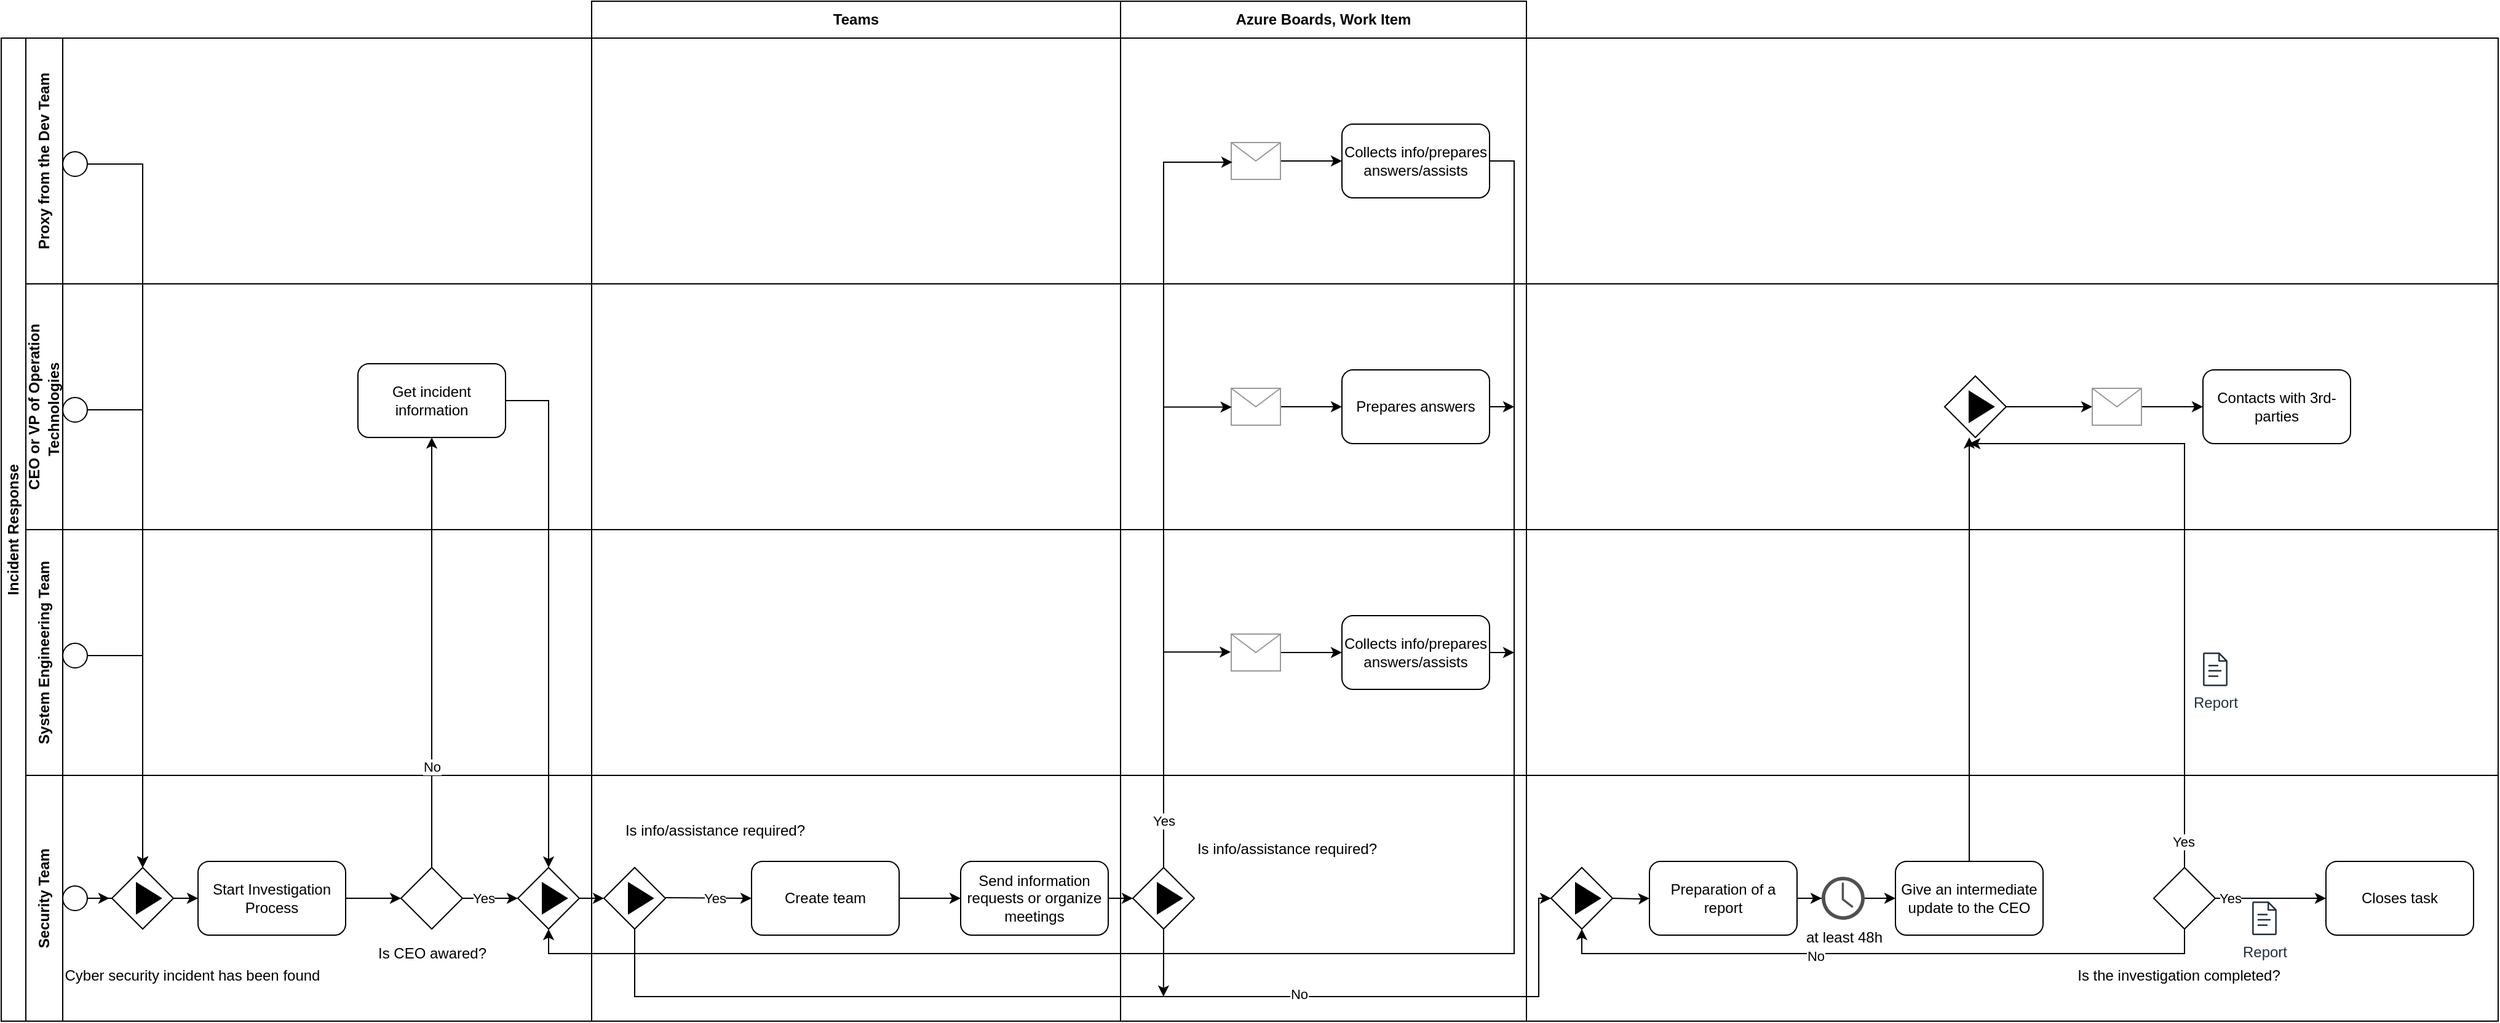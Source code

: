 <mxfile version="21.6.6" type="github">
  <diagram name="Page-1" id="A05Gwc1ikmQWnNWErF1R">
    <mxGraphModel dx="2537" dy="986" grid="1" gridSize="10" guides="1" tooltips="1" connect="1" arrows="1" fold="1" page="1" pageScale="1" pageWidth="850" pageHeight="1100" math="0" shadow="0">
      <root>
        <mxCell id="0" />
        <mxCell id="1" parent="0" />
        <mxCell id="53OlLj-Kue6XKZ22GzKM-32" value="Proxy from the Dev Team" style="swimlane;horizontal=0;whiteSpace=wrap;html=1;startSize=30;" parent="1" vertex="1">
          <mxGeometry x="-230" y="870" width="2010" height="200" as="geometry" />
        </mxCell>
        <mxCell id="53OlLj-Kue6XKZ22GzKM-33" value="Security Team" style="swimlane;horizontal=0;whiteSpace=wrap;html=1;startSize=30;" parent="1" vertex="1">
          <mxGeometry x="-230" y="1470" width="2010" height="200" as="geometry" />
        </mxCell>
        <mxCell id="53OlLj-Kue6XKZ22GzKM-40" value="" style="ellipse;whiteSpace=wrap;html=1;aspect=fixed;" parent="53OlLj-Kue6XKZ22GzKM-33" vertex="1">
          <mxGeometry x="30" y="-507.5" width="20" height="20" as="geometry" />
        </mxCell>
        <mxCell id="53OlLj-Kue6XKZ22GzKM-59" value="Collects info/prepares answers/assists" style="rounded=1;whiteSpace=wrap;html=1;" parent="53OlLj-Kue6XKZ22GzKM-33" vertex="1">
          <mxGeometry x="1070" y="-530" width="120" height="60" as="geometry" />
        </mxCell>
        <mxCell id="53OlLj-Kue6XKZ22GzKM-90" style="edgeStyle=orthogonalEdgeStyle;rounded=0;orthogonalLoop=1;jettySize=auto;html=1;entryX=0;entryY=0.5;entryDx=0;entryDy=0;" parent="53OlLj-Kue6XKZ22GzKM-33" source="53OlLj-Kue6XKZ22GzKM-89" target="53OlLj-Kue6XKZ22GzKM-59" edge="1">
          <mxGeometry relative="1" as="geometry" />
        </mxCell>
        <mxCell id="53OlLj-Kue6XKZ22GzKM-89" value="" style="verticalLabelPosition=bottom;shadow=0;dashed=0;align=center;html=1;verticalAlign=top;strokeWidth=1;shape=mxgraph.mockup.misc.mail2;strokeColor=#999999;" parent="53OlLj-Kue6XKZ22GzKM-33" vertex="1">
          <mxGeometry x="980" y="-515" width="40" height="30" as="geometry" />
        </mxCell>
        <mxCell id="SI8DDCeiDaZhbCWGOkWu-45" style="edgeStyle=orthogonalEdgeStyle;rounded=0;orthogonalLoop=1;jettySize=auto;html=1;entryX=-0.041;entryY=0.499;entryDx=0;entryDy=0;entryPerimeter=0;" parent="53OlLj-Kue6XKZ22GzKM-33" source="53OlLj-Kue6XKZ22GzKM-37" target="53OlLj-Kue6XKZ22GzKM-41" edge="1">
          <mxGeometry relative="1" as="geometry" />
        </mxCell>
        <mxCell id="53OlLj-Kue6XKZ22GzKM-37" value="" style="ellipse;whiteSpace=wrap;html=1;aspect=fixed;" parent="53OlLj-Kue6XKZ22GzKM-33" vertex="1">
          <mxGeometry x="30" y="90" width="20" height="20" as="geometry" />
        </mxCell>
        <mxCell id="53OlLj-Kue6XKZ22GzKM-70" style="edgeStyle=orthogonalEdgeStyle;rounded=0;orthogonalLoop=1;jettySize=auto;html=1;exitX=1;exitY=0.5;exitDx=0;exitDy=0;entryX=0;entryY=0.5;entryDx=0;entryDy=0;" parent="53OlLj-Kue6XKZ22GzKM-33" source="53OlLj-Kue6XKZ22GzKM-49" target="53OlLj-Kue6XKZ22GzKM-53" edge="1">
          <mxGeometry relative="1" as="geometry" />
        </mxCell>
        <mxCell id="53OlLj-Kue6XKZ22GzKM-49" value="Start Investigation Process" style="rounded=1;whiteSpace=wrap;html=1;" parent="53OlLj-Kue6XKZ22GzKM-33" vertex="1">
          <mxGeometry x="140" y="70" width="120" height="60" as="geometry" />
        </mxCell>
        <mxCell id="53OlLj-Kue6XKZ22GzKM-72" style="edgeStyle=orthogonalEdgeStyle;rounded=0;orthogonalLoop=1;jettySize=auto;html=1;exitX=1;exitY=0.5;exitDx=0;exitDy=0;entryX=0;entryY=0.5;entryDx=0;entryDy=0;" parent="53OlLj-Kue6XKZ22GzKM-33" source="53OlLj-Kue6XKZ22GzKM-53" target="53OlLj-Kue6XKZ22GzKM-54" edge="1">
          <mxGeometry relative="1" as="geometry" />
        </mxCell>
        <mxCell id="53OlLj-Kue6XKZ22GzKM-87" value="Yes" style="edgeLabel;html=1;align=center;verticalAlign=middle;resizable=0;points=[];" parent="53OlLj-Kue6XKZ22GzKM-72" vertex="1" connectable="0">
          <mxGeometry x="-0.251" relative="1" as="geometry">
            <mxPoint as="offset" />
          </mxGeometry>
        </mxCell>
        <mxCell id="53OlLj-Kue6XKZ22GzKM-53" value="" style="rhombus;whiteSpace=wrap;html=1;" parent="53OlLj-Kue6XKZ22GzKM-33" vertex="1">
          <mxGeometry x="305" y="75" width="50" height="50" as="geometry" />
        </mxCell>
        <mxCell id="53OlLj-Kue6XKZ22GzKM-74" style="edgeStyle=orthogonalEdgeStyle;rounded=0;orthogonalLoop=1;jettySize=auto;html=1;exitX=1;exitY=0.5;exitDx=0;exitDy=0;entryX=0;entryY=0.5;entryDx=0;entryDy=0;" parent="53OlLj-Kue6XKZ22GzKM-33" source="53OlLj-Kue6XKZ22GzKM-54" target="53OlLj-Kue6XKZ22GzKM-55" edge="1">
          <mxGeometry relative="1" as="geometry" />
        </mxCell>
        <mxCell id="53OlLj-Kue6XKZ22GzKM-54" value="" style="rhombus;whiteSpace=wrap;html=1;" parent="53OlLj-Kue6XKZ22GzKM-33" vertex="1">
          <mxGeometry x="400" y="75" width="50" height="50" as="geometry" />
        </mxCell>
        <mxCell id="53OlLj-Kue6XKZ22GzKM-81" style="edgeStyle=orthogonalEdgeStyle;rounded=0;orthogonalLoop=1;jettySize=auto;html=1;exitX=0.5;exitY=1;exitDx=0;exitDy=0;entryX=0;entryY=0.5;entryDx=0;entryDy=0;" parent="53OlLj-Kue6XKZ22GzKM-33" source="53OlLj-Kue6XKZ22GzKM-55" target="SI8DDCeiDaZhbCWGOkWu-13" edge="1">
          <mxGeometry relative="1" as="geometry">
            <Array as="points">
              <mxPoint x="495" y="180" />
              <mxPoint x="1230" y="180" />
              <mxPoint x="1230" y="100" />
            </Array>
            <mxPoint x="1030" y="100" as="targetPoint" />
          </mxGeometry>
        </mxCell>
        <mxCell id="53OlLj-Kue6XKZ22GzKM-84" value="No" style="edgeLabel;html=1;align=center;verticalAlign=middle;resizable=0;points=[];" parent="53OlLj-Kue6XKZ22GzKM-81" vertex="1" connectable="0">
          <mxGeometry x="-0.125" y="2" relative="1" as="geometry">
            <mxPoint x="210" as="offset" />
          </mxGeometry>
        </mxCell>
        <mxCell id="53OlLj-Kue6XKZ22GzKM-55" value="" style="rhombus;whiteSpace=wrap;html=1;" parent="53OlLj-Kue6XKZ22GzKM-33" vertex="1">
          <mxGeometry x="470" y="75" width="50" height="50" as="geometry" />
        </mxCell>
        <mxCell id="53OlLj-Kue6XKZ22GzKM-76" style="edgeStyle=orthogonalEdgeStyle;rounded=0;orthogonalLoop=1;jettySize=auto;html=1;exitX=1;exitY=0.5;exitDx=0;exitDy=0;entryX=0;entryY=0.5;entryDx=0;entryDy=0;" parent="53OlLj-Kue6XKZ22GzKM-33" source="53OlLj-Kue6XKZ22GzKM-57" target="53OlLj-Kue6XKZ22GzKM-58" edge="1">
          <mxGeometry relative="1" as="geometry" />
        </mxCell>
        <mxCell id="53OlLj-Kue6XKZ22GzKM-57" value="Send information requests or organize meetings" style="rounded=1;whiteSpace=wrap;html=1;" parent="53OlLj-Kue6XKZ22GzKM-33" vertex="1">
          <mxGeometry x="760" y="70" width="120" height="60" as="geometry" />
        </mxCell>
        <mxCell id="SI8DDCeiDaZhbCWGOkWu-40" style="edgeStyle=orthogonalEdgeStyle;rounded=0;orthogonalLoop=1;jettySize=auto;html=1;exitX=0.5;exitY=1;exitDx=0;exitDy=0;" parent="53OlLj-Kue6XKZ22GzKM-33" source="53OlLj-Kue6XKZ22GzKM-58" edge="1">
          <mxGeometry relative="1" as="geometry">
            <mxPoint x="924.913" y="180" as="targetPoint" />
          </mxGeometry>
        </mxCell>
        <mxCell id="53OlLj-Kue6XKZ22GzKM-58" value="" style="rhombus;whiteSpace=wrap;html=1;" parent="53OlLj-Kue6XKZ22GzKM-33" vertex="1">
          <mxGeometry x="900" y="75" width="50" height="50" as="geometry" />
        </mxCell>
        <mxCell id="53OlLj-Kue6XKZ22GzKM-104" style="edgeStyle=orthogonalEdgeStyle;rounded=0;orthogonalLoop=1;jettySize=auto;html=1;exitX=1;exitY=0.5;exitDx=0;exitDy=0;" parent="53OlLj-Kue6XKZ22GzKM-33" target="53OlLj-Kue6XKZ22GzKM-63" edge="1">
          <mxGeometry relative="1" as="geometry">
            <mxPoint x="1290" y="100" as="sourcePoint" />
          </mxGeometry>
        </mxCell>
        <mxCell id="53OlLj-Kue6XKZ22GzKM-124" style="edgeStyle=orthogonalEdgeStyle;rounded=0;orthogonalLoop=1;jettySize=auto;html=1;exitX=1;exitY=0.5;exitDx=0;exitDy=0;" parent="53OlLj-Kue6XKZ22GzKM-33" source="53OlLj-Kue6XKZ22GzKM-63" target="53OlLj-Kue6XKZ22GzKM-119" edge="1">
          <mxGeometry relative="1" as="geometry" />
        </mxCell>
        <mxCell id="53OlLj-Kue6XKZ22GzKM-63" value="Preparation of a report" style="rounded=1;whiteSpace=wrap;html=1;" parent="53OlLj-Kue6XKZ22GzKM-33" vertex="1">
          <mxGeometry x="1320" y="70" width="120" height="60" as="geometry" />
        </mxCell>
        <mxCell id="53OlLj-Kue6XKZ22GzKM-64" value="Give an intermediate update to the CEO" style="rounded=1;whiteSpace=wrap;html=1;" parent="53OlLj-Kue6XKZ22GzKM-33" vertex="1">
          <mxGeometry x="1520" y="70" width="120" height="60" as="geometry" />
        </mxCell>
        <mxCell id="53OlLj-Kue6XKZ22GzKM-79" style="edgeStyle=orthogonalEdgeStyle;rounded=0;orthogonalLoop=1;jettySize=auto;html=1;exitX=0.5;exitY=0;exitDx=0;exitDy=0;" parent="53OlLj-Kue6XKZ22GzKM-33" source="53OlLj-Kue6XKZ22GzKM-65" edge="1">
          <mxGeometry relative="1" as="geometry">
            <mxPoint x="1580" y="-270" as="targetPoint" />
            <Array as="points">
              <mxPoint x="1755" y="-270" />
            </Array>
          </mxGeometry>
        </mxCell>
        <mxCell id="53OlLj-Kue6XKZ22GzKM-107" value="Yes" style="edgeLabel;html=1;align=center;verticalAlign=middle;resizable=0;points=[];" parent="53OlLj-Kue6XKZ22GzKM-79" vertex="1" connectable="0">
          <mxGeometry x="-0.919" y="1" relative="1" as="geometry">
            <mxPoint as="offset" />
          </mxGeometry>
        </mxCell>
        <mxCell id="53OlLj-Kue6XKZ22GzKM-103" style="edgeStyle=orthogonalEdgeStyle;rounded=0;orthogonalLoop=1;jettySize=auto;html=1;exitX=0.5;exitY=1;exitDx=0;exitDy=0;entryX=0.5;entryY=1;entryDx=0;entryDy=0;" parent="53OlLj-Kue6XKZ22GzKM-33" source="53OlLj-Kue6XKZ22GzKM-65" edge="1">
          <mxGeometry relative="1" as="geometry">
            <mxPoint x="1265" y="125" as="targetPoint" />
            <Array as="points">
              <mxPoint x="1755" y="145" />
              <mxPoint x="1265" y="145" />
            </Array>
          </mxGeometry>
        </mxCell>
        <mxCell id="53OlLj-Kue6XKZ22GzKM-114" value="No" style="edgeLabel;html=1;align=center;verticalAlign=middle;resizable=0;points=[];" parent="53OlLj-Kue6XKZ22GzKM-103" vertex="1" connectable="0">
          <mxGeometry x="0.209" y="2" relative="1" as="geometry">
            <mxPoint as="offset" />
          </mxGeometry>
        </mxCell>
        <mxCell id="53OlLj-Kue6XKZ22GzKM-105" style="edgeStyle=orthogonalEdgeStyle;rounded=0;orthogonalLoop=1;jettySize=auto;html=1;exitX=1;exitY=0.5;exitDx=0;exitDy=0;entryX=0;entryY=0.5;entryDx=0;entryDy=0;" parent="53OlLj-Kue6XKZ22GzKM-33" source="53OlLj-Kue6XKZ22GzKM-65" target="53OlLj-Kue6XKZ22GzKM-67" edge="1">
          <mxGeometry relative="1" as="geometry" />
        </mxCell>
        <mxCell id="53OlLj-Kue6XKZ22GzKM-106" value="Yes" style="edgeLabel;html=1;align=center;verticalAlign=middle;resizable=0;points=[];" parent="53OlLj-Kue6XKZ22GzKM-105" vertex="1" connectable="0">
          <mxGeometry x="-0.798" relative="1" as="geometry">
            <mxPoint x="3" as="offset" />
          </mxGeometry>
        </mxCell>
        <mxCell id="53OlLj-Kue6XKZ22GzKM-65" value="" style="rhombus;whiteSpace=wrap;html=1;" parent="53OlLj-Kue6XKZ22GzKM-33" vertex="1">
          <mxGeometry x="1730" y="75" width="50" height="50" as="geometry" />
        </mxCell>
        <mxCell id="53OlLj-Kue6XKZ22GzKM-67" value="Closes task" style="rounded=1;whiteSpace=wrap;html=1;" parent="53OlLj-Kue6XKZ22GzKM-33" vertex="1">
          <mxGeometry x="1870" y="70" width="120" height="60" as="geometry" />
        </mxCell>
        <mxCell id="53OlLj-Kue6XKZ22GzKM-75" style="edgeStyle=orthogonalEdgeStyle;rounded=0;orthogonalLoop=1;jettySize=auto;html=1;exitX=1;exitY=0.5;exitDx=0;exitDy=0;entryX=0;entryY=0.5;entryDx=0;entryDy=0;" parent="53OlLj-Kue6XKZ22GzKM-33" target="SI8DDCeiDaZhbCWGOkWu-33" edge="1">
          <mxGeometry relative="1" as="geometry">
            <mxPoint x="520" y="99.5" as="sourcePoint" />
            <mxPoint x="550" y="99.5" as="targetPoint" />
          </mxGeometry>
        </mxCell>
        <mxCell id="53OlLj-Kue6XKZ22GzKM-83" value="Yes" style="edgeLabel;html=1;align=center;verticalAlign=middle;resizable=0;points=[];" parent="53OlLj-Kue6XKZ22GzKM-75" vertex="1" connectable="0">
          <mxGeometry x="0.13" relative="1" as="geometry">
            <mxPoint as="offset" />
          </mxGeometry>
        </mxCell>
        <mxCell id="53OlLj-Kue6XKZ22GzKM-113" value="Report" style="sketch=0;outlineConnect=0;fontColor=#232F3E;gradientColor=none;fillColor=#232F3D;strokeColor=none;dashed=0;verticalLabelPosition=bottom;verticalAlign=top;align=center;html=1;fontSize=12;fontStyle=0;aspect=fixed;pointerEvents=1;shape=mxgraph.aws4.document;" parent="53OlLj-Kue6XKZ22GzKM-33" vertex="1">
          <mxGeometry x="1810" y="102.63" width="20" height="27.37" as="geometry" />
        </mxCell>
        <mxCell id="53OlLj-Kue6XKZ22GzKM-125" style="edgeStyle=orthogonalEdgeStyle;rounded=0;orthogonalLoop=1;jettySize=auto;html=1;entryX=0;entryY=0.5;entryDx=0;entryDy=0;" parent="53OlLj-Kue6XKZ22GzKM-33" source="53OlLj-Kue6XKZ22GzKM-119" target="53OlLj-Kue6XKZ22GzKM-64" edge="1">
          <mxGeometry relative="1" as="geometry" />
        </mxCell>
        <mxCell id="53OlLj-Kue6XKZ22GzKM-119" value="at least 48h" style="sketch=0;pointerEvents=1;shadow=0;dashed=0;html=1;strokeColor=none;fillColor=#505050;labelPosition=center;verticalLabelPosition=bottom;verticalAlign=top;outlineConnect=0;align=center;shape=mxgraph.office.concepts.clock;" parent="53OlLj-Kue6XKZ22GzKM-33" vertex="1">
          <mxGeometry x="1460" y="82.5" width="35" height="35" as="geometry" />
        </mxCell>
        <mxCell id="53OlLj-Kue6XKZ22GzKM-88" value="Is CEO awared?" style="text;html=1;align=center;verticalAlign=middle;resizable=0;points=[];autosize=1;strokeColor=none;fillColor=none;" parent="53OlLj-Kue6XKZ22GzKM-33" vertex="1">
          <mxGeometry x="275" y="130" width="110" height="30" as="geometry" />
        </mxCell>
        <mxCell id="SI8DDCeiDaZhbCWGOkWu-9" value="" style="triangle;whiteSpace=wrap;html=1;fillColor=#000000;" parent="53OlLj-Kue6XKZ22GzKM-33" vertex="1">
          <mxGeometry x="420" y="87.5" width="20" height="25" as="geometry" />
        </mxCell>
        <mxCell id="SI8DDCeiDaZhbCWGOkWu-10" value="" style="triangle;whiteSpace=wrap;html=1;fillColor=#000000;" parent="53OlLj-Kue6XKZ22GzKM-33" vertex="1">
          <mxGeometry x="490" y="87.5" width="20" height="25" as="geometry" />
        </mxCell>
        <mxCell id="SI8DDCeiDaZhbCWGOkWu-11" value="" style="triangle;whiteSpace=wrap;html=1;fillColor=#000000;" parent="53OlLj-Kue6XKZ22GzKM-33" vertex="1">
          <mxGeometry x="920" y="87.5" width="20" height="25" as="geometry" />
        </mxCell>
        <mxCell id="SI8DDCeiDaZhbCWGOkWu-13" value="" style="rhombus;whiteSpace=wrap;html=1;" parent="53OlLj-Kue6XKZ22GzKM-33" vertex="1">
          <mxGeometry x="1240" y="75" width="50" height="50" as="geometry" />
        </mxCell>
        <mxCell id="SI8DDCeiDaZhbCWGOkWu-14" value="" style="triangle;whiteSpace=wrap;html=1;fillColor=#000000;" parent="53OlLj-Kue6XKZ22GzKM-33" vertex="1">
          <mxGeometry x="1260" y="87.5" width="20" height="25" as="geometry" />
        </mxCell>
        <mxCell id="SI8DDCeiDaZhbCWGOkWu-43" style="edgeStyle=orthogonalEdgeStyle;rounded=0;orthogonalLoop=1;jettySize=auto;html=1;entryX=0;entryY=0.5;entryDx=0;entryDy=0;" parent="53OlLj-Kue6XKZ22GzKM-33" source="53OlLj-Kue6XKZ22GzKM-41" target="53OlLj-Kue6XKZ22GzKM-49" edge="1">
          <mxGeometry relative="1" as="geometry" />
        </mxCell>
        <mxCell id="53OlLj-Kue6XKZ22GzKM-41" value="" style="rhombus;whiteSpace=wrap;html=1;" parent="53OlLj-Kue6XKZ22GzKM-33" vertex="1">
          <mxGeometry x="70" y="75" width="50" height="50" as="geometry" />
        </mxCell>
        <mxCell id="SI8DDCeiDaZhbCWGOkWu-7" value="" style="triangle;whiteSpace=wrap;html=1;fillColor=#000000;" parent="53OlLj-Kue6XKZ22GzKM-33" vertex="1">
          <mxGeometry x="90" y="87.5" width="20" height="25" as="geometry" />
        </mxCell>
        <mxCell id="53OlLj-Kue6XKZ22GzKM-85" value="Cyber security incident has been found" style="text;html=1;align=center;verticalAlign=middle;resizable=0;points=[];autosize=1;strokeColor=none;fillColor=none;" parent="53OlLj-Kue6XKZ22GzKM-33" vertex="1">
          <mxGeometry x="20" y="148" width="230" height="30" as="geometry" />
        </mxCell>
        <mxCell id="53OlLj-Kue6XKZ22GzKM-38" value="" style="ellipse;whiteSpace=wrap;html=1;aspect=fixed;" parent="53OlLj-Kue6XKZ22GzKM-33" vertex="1">
          <mxGeometry x="30" y="-107.5" width="20" height="20" as="geometry" />
        </mxCell>
        <mxCell id="53OlLj-Kue6XKZ22GzKM-118" style="edgeStyle=orthogonalEdgeStyle;rounded=0;orthogonalLoop=1;jettySize=auto;html=1;exitX=1;exitY=0.5;exitDx=0;exitDy=0;" parent="53OlLj-Kue6XKZ22GzKM-33" source="53OlLj-Kue6XKZ22GzKM-61" edge="1">
          <mxGeometry relative="1" as="geometry">
            <mxPoint x="1210" y="-99.714" as="targetPoint" />
          </mxGeometry>
        </mxCell>
        <mxCell id="53OlLj-Kue6XKZ22GzKM-61" value="Collects info/prepares answers/assists" style="rounded=1;whiteSpace=wrap;html=1;" parent="53OlLj-Kue6XKZ22GzKM-33" vertex="1">
          <mxGeometry x="1070" y="-130" width="120" height="60" as="geometry" />
        </mxCell>
        <mxCell id="53OlLj-Kue6XKZ22GzKM-93" style="edgeStyle=orthogonalEdgeStyle;rounded=0;orthogonalLoop=1;jettySize=auto;html=1;entryX=0;entryY=0.5;entryDx=0;entryDy=0;" parent="53OlLj-Kue6XKZ22GzKM-33" source="53OlLj-Kue6XKZ22GzKM-94" edge="1">
          <mxGeometry relative="1" as="geometry">
            <mxPoint x="1070" y="-100" as="targetPoint" />
          </mxGeometry>
        </mxCell>
        <mxCell id="53OlLj-Kue6XKZ22GzKM-94" value="" style="verticalLabelPosition=bottom;shadow=0;dashed=0;align=center;html=1;verticalAlign=top;strokeWidth=1;shape=mxgraph.mockup.misc.mail2;strokeColor=#999999;" parent="53OlLj-Kue6XKZ22GzKM-33" vertex="1">
          <mxGeometry x="980" y="-115" width="40" height="30" as="geometry" />
        </mxCell>
        <mxCell id="53OlLj-Kue6XKZ22GzKM-110" value="Report" style="sketch=0;outlineConnect=0;fontColor=#232F3E;gradientColor=none;fillColor=#232F3D;strokeColor=none;dashed=0;verticalLabelPosition=bottom;verticalAlign=top;align=center;html=1;fontSize=12;fontStyle=0;aspect=fixed;pointerEvents=1;shape=mxgraph.aws4.document;" parent="53OlLj-Kue6XKZ22GzKM-33" vertex="1">
          <mxGeometry x="1770" y="-100" width="20" height="27.37" as="geometry" />
        </mxCell>
        <mxCell id="53OlLj-Kue6XKZ22GzKM-39" value="" style="ellipse;whiteSpace=wrap;html=1;aspect=fixed;" parent="53OlLj-Kue6XKZ22GzKM-33" vertex="1">
          <mxGeometry x="30" y="-307.5" width="20" height="20" as="geometry" />
        </mxCell>
        <mxCell id="53OlLj-Kue6XKZ22GzKM-117" style="edgeStyle=orthogonalEdgeStyle;rounded=0;orthogonalLoop=1;jettySize=auto;html=1;exitX=1;exitY=0.5;exitDx=0;exitDy=0;" parent="53OlLj-Kue6XKZ22GzKM-33" source="53OlLj-Kue6XKZ22GzKM-60" edge="1">
          <mxGeometry relative="1" as="geometry">
            <mxPoint x="1210" y="-299.714" as="targetPoint" />
          </mxGeometry>
        </mxCell>
        <mxCell id="53OlLj-Kue6XKZ22GzKM-60" value="Prepares answers" style="rounded=1;whiteSpace=wrap;html=1;" parent="53OlLj-Kue6XKZ22GzKM-33" vertex="1">
          <mxGeometry x="1070" y="-330" width="120" height="60" as="geometry" />
        </mxCell>
        <mxCell id="53OlLj-Kue6XKZ22GzKM-68" value="Contacts with 3rd-parties" style="rounded=1;whiteSpace=wrap;html=1;" parent="53OlLj-Kue6XKZ22GzKM-33" vertex="1">
          <mxGeometry x="1770" y="-330" width="120" height="60" as="geometry" />
        </mxCell>
        <mxCell id="53OlLj-Kue6XKZ22GzKM-91" style="edgeStyle=orthogonalEdgeStyle;rounded=0;orthogonalLoop=1;jettySize=auto;html=1;entryX=0;entryY=0.5;entryDx=0;entryDy=0;" parent="53OlLj-Kue6XKZ22GzKM-33" source="53OlLj-Kue6XKZ22GzKM-92" edge="1">
          <mxGeometry relative="1" as="geometry">
            <mxPoint x="1070" y="-300" as="targetPoint" />
          </mxGeometry>
        </mxCell>
        <mxCell id="53OlLj-Kue6XKZ22GzKM-92" value="" style="verticalLabelPosition=bottom;shadow=0;dashed=0;align=center;html=1;verticalAlign=top;strokeWidth=1;shape=mxgraph.mockup.misc.mail2;strokeColor=#999999;" parent="53OlLj-Kue6XKZ22GzKM-33" vertex="1">
          <mxGeometry x="980" y="-315" width="40" height="30" as="geometry" />
        </mxCell>
        <mxCell id="53OlLj-Kue6XKZ22GzKM-100" style="edgeStyle=orthogonalEdgeStyle;rounded=0;orthogonalLoop=1;jettySize=auto;html=1;entryX=0;entryY=0.5;entryDx=0;entryDy=0;" parent="53OlLj-Kue6XKZ22GzKM-33" source="53OlLj-Kue6XKZ22GzKM-101" edge="1">
          <mxGeometry relative="1" as="geometry">
            <mxPoint x="1770" y="-300" as="targetPoint" />
          </mxGeometry>
        </mxCell>
        <mxCell id="53OlLj-Kue6XKZ22GzKM-101" value="" style="verticalLabelPosition=bottom;shadow=0;dashed=0;align=center;html=1;verticalAlign=top;strokeWidth=1;shape=mxgraph.mockup.misc.mail2;strokeColor=#999999;" parent="53OlLj-Kue6XKZ22GzKM-33" vertex="1">
          <mxGeometry x="1680" y="-315" width="40" height="30" as="geometry" />
        </mxCell>
        <mxCell id="SI8DDCeiDaZhbCWGOkWu-44" style="edgeStyle=orthogonalEdgeStyle;rounded=0;orthogonalLoop=1;jettySize=auto;html=1;exitX=1;exitY=0.5;exitDx=0;exitDy=0;" parent="53OlLj-Kue6XKZ22GzKM-33" source="SI8DDCeiDaZhbCWGOkWu-15" target="53OlLj-Kue6XKZ22GzKM-101" edge="1">
          <mxGeometry relative="1" as="geometry" />
        </mxCell>
        <mxCell id="SI8DDCeiDaZhbCWGOkWu-15" value="" style="rhombus;whiteSpace=wrap;html=1;" parent="53OlLj-Kue6XKZ22GzKM-33" vertex="1">
          <mxGeometry x="1560" y="-325" width="50" height="50" as="geometry" />
        </mxCell>
        <mxCell id="SI8DDCeiDaZhbCWGOkWu-16" value="" style="triangle;whiteSpace=wrap;html=1;fillColor=#000000;" parent="53OlLj-Kue6XKZ22GzKM-33" vertex="1">
          <mxGeometry x="1580" y="-312.5" width="20" height="25" as="geometry" />
        </mxCell>
        <mxCell id="53OlLj-Kue6XKZ22GzKM-78" style="edgeStyle=orthogonalEdgeStyle;rounded=0;orthogonalLoop=1;jettySize=auto;html=1;exitX=0.5;exitY=0;exitDx=0;exitDy=0;entryX=0.5;entryY=1;entryDx=0;entryDy=0;" parent="53OlLj-Kue6XKZ22GzKM-33" source="53OlLj-Kue6XKZ22GzKM-64" edge="1">
          <mxGeometry relative="1" as="geometry">
            <mxPoint x="1580" y="-275" as="targetPoint" />
          </mxGeometry>
        </mxCell>
        <mxCell id="53OlLj-Kue6XKZ22GzKM-95" style="edgeStyle=orthogonalEdgeStyle;rounded=0;orthogonalLoop=1;jettySize=auto;html=1;exitX=0.5;exitY=0;exitDx=0;exitDy=0;entryX=0.025;entryY=0.533;entryDx=0;entryDy=0;entryPerimeter=0;" parent="53OlLj-Kue6XKZ22GzKM-33" source="53OlLj-Kue6XKZ22GzKM-58" target="53OlLj-Kue6XKZ22GzKM-89" edge="1">
          <mxGeometry relative="1" as="geometry" />
        </mxCell>
        <mxCell id="53OlLj-Kue6XKZ22GzKM-96" style="edgeStyle=orthogonalEdgeStyle;rounded=0;orthogonalLoop=1;jettySize=auto;html=1;exitX=0.5;exitY=0;exitDx=0;exitDy=0;entryX=0.008;entryY=0.509;entryDx=0;entryDy=0;entryPerimeter=0;" parent="53OlLj-Kue6XKZ22GzKM-33" source="53OlLj-Kue6XKZ22GzKM-58" target="53OlLj-Kue6XKZ22GzKM-92" edge="1">
          <mxGeometry relative="1" as="geometry" />
        </mxCell>
        <mxCell id="53OlLj-Kue6XKZ22GzKM-97" style="edgeStyle=orthogonalEdgeStyle;rounded=0;orthogonalLoop=1;jettySize=auto;html=1;exitX=0.5;exitY=0;exitDx=0;exitDy=0;entryX=-0.009;entryY=0.486;entryDx=0;entryDy=0;entryPerimeter=0;" parent="53OlLj-Kue6XKZ22GzKM-33" source="53OlLj-Kue6XKZ22GzKM-58" target="53OlLj-Kue6XKZ22GzKM-94" edge="1">
          <mxGeometry relative="1" as="geometry" />
        </mxCell>
        <mxCell id="SI8DDCeiDaZhbCWGOkWu-38" value="Yes" style="edgeLabel;html=1;align=center;verticalAlign=middle;resizable=0;points=[];" parent="53OlLj-Kue6XKZ22GzKM-97" vertex="1" connectable="0">
          <mxGeometry x="-0.664" relative="1" as="geometry">
            <mxPoint as="offset" />
          </mxGeometry>
        </mxCell>
        <mxCell id="53OlLj-Kue6XKZ22GzKM-98" style="edgeStyle=orthogonalEdgeStyle;rounded=0;orthogonalLoop=1;jettySize=auto;html=1;exitX=1;exitY=0.5;exitDx=0;exitDy=0;entryX=0.5;entryY=1;entryDx=0;entryDy=0;" parent="53OlLj-Kue6XKZ22GzKM-33" source="53OlLj-Kue6XKZ22GzKM-59" target="53OlLj-Kue6XKZ22GzKM-54" edge="1">
          <mxGeometry relative="1" as="geometry" />
        </mxCell>
        <mxCell id="53OlLj-Kue6XKZ22GzKM-115" value="Is the investigation completed?" style="text;html=1;align=center;verticalAlign=middle;resizable=0;points=[];autosize=1;strokeColor=none;fillColor=none;" parent="53OlLj-Kue6XKZ22GzKM-33" vertex="1">
          <mxGeometry x="1655" y="148" width="190" height="30" as="geometry" />
        </mxCell>
        <mxCell id="53OlLj-Kue6XKZ22GzKM-128" style="edgeStyle=orthogonalEdgeStyle;rounded=0;orthogonalLoop=1;jettySize=auto;html=1;" parent="53OlLj-Kue6XKZ22GzKM-33" source="53OlLj-Kue6XKZ22GzKM-39" target="53OlLj-Kue6XKZ22GzKM-41" edge="1">
          <mxGeometry relative="1" as="geometry" />
        </mxCell>
        <mxCell id="53OlLj-Kue6XKZ22GzKM-129" style="edgeStyle=orthogonalEdgeStyle;rounded=0;orthogonalLoop=1;jettySize=auto;html=1;" parent="53OlLj-Kue6XKZ22GzKM-33" source="53OlLj-Kue6XKZ22GzKM-40" target="53OlLj-Kue6XKZ22GzKM-41" edge="1">
          <mxGeometry relative="1" as="geometry" />
        </mxCell>
        <mxCell id="SI8DDCeiDaZhbCWGOkWu-21" value="Teams" style="swimlane;whiteSpace=wrap;html=1;startSize=30;" parent="53OlLj-Kue6XKZ22GzKM-33" vertex="1">
          <mxGeometry x="460" y="-630" width="430" height="830" as="geometry" />
        </mxCell>
        <mxCell id="SI8DDCeiDaZhbCWGOkWu-1" value="Is info/assistance required?" style="text;html=1;align=center;verticalAlign=middle;resizable=0;points=[];autosize=1;strokeColor=none;fillColor=none;" parent="SI8DDCeiDaZhbCWGOkWu-21" vertex="1">
          <mxGeometry x="15" y="660" width="170" height="30" as="geometry" />
        </mxCell>
        <mxCell id="SI8DDCeiDaZhbCWGOkWu-33" value="Create team" style="rounded=1;whiteSpace=wrap;html=1;" parent="SI8DDCeiDaZhbCWGOkWu-21" vertex="1">
          <mxGeometry x="130" y="700" width="120" height="60" as="geometry" />
        </mxCell>
        <mxCell id="SI8DDCeiDaZhbCWGOkWu-34" style="edgeStyle=orthogonalEdgeStyle;rounded=0;orthogonalLoop=1;jettySize=auto;html=1;exitX=1;exitY=0.5;exitDx=0;exitDy=0;entryX=0;entryY=0.5;entryDx=0;entryDy=0;" parent="53OlLj-Kue6XKZ22GzKM-33" source="SI8DDCeiDaZhbCWGOkWu-33" target="53OlLj-Kue6XKZ22GzKM-57" edge="1">
          <mxGeometry relative="1" as="geometry" />
        </mxCell>
        <mxCell id="SI8DDCeiDaZhbCWGOkWu-35" value="Azure Boards, Work Item" style="swimlane;whiteSpace=wrap;html=1;startSize=30;" parent="53OlLj-Kue6XKZ22GzKM-33" vertex="1">
          <mxGeometry x="890" y="-630" width="330" height="830" as="geometry" />
        </mxCell>
        <mxCell id="SI8DDCeiDaZhbCWGOkWu-36" value="Is info/assistance required?" style="text;html=1;align=center;verticalAlign=middle;resizable=0;points=[];autosize=1;strokeColor=none;fillColor=none;" parent="SI8DDCeiDaZhbCWGOkWu-35" vertex="1">
          <mxGeometry x="50" y="675" width="170" height="30" as="geometry" />
        </mxCell>
        <mxCell id="SI8DDCeiDaZhbCWGOkWu-42" style="edgeStyle=orthogonalEdgeStyle;rounded=0;orthogonalLoop=1;jettySize=auto;html=1;entryX=0.5;entryY=0;entryDx=0;entryDy=0;" parent="53OlLj-Kue6XKZ22GzKM-33" source="53OlLj-Kue6XKZ22GzKM-38" target="53OlLj-Kue6XKZ22GzKM-41" edge="1">
          <mxGeometry relative="1" as="geometry" />
        </mxCell>
        <mxCell id="53OlLj-Kue6XKZ22GzKM-34" value="System Engineering Team" style="swimlane;horizontal=0;whiteSpace=wrap;html=1;startSize=30;" parent="1" vertex="1">
          <mxGeometry x="-230" y="1270" width="2010" height="200" as="geometry" />
        </mxCell>
        <mxCell id="53OlLj-Kue6XKZ22GzKM-35" value="CEO or&amp;nbsp;VP of Operation Technologies&lt;span style=&quot;margin: 0px; padding: 0px; user-select: text; -webkit-user-drag: none; -webkit-tap-highlight-color: transparent; color: windowtext; font-weight: 400; text-align: left; font-size: 11pt; line-height: 17.267px; font-family: Arial, Arial_EmbeddedFont, Arial_MSFontService, sans-serif;&quot; data-ccp-props=&quot;{&amp;quot;134245417&amp;quot;:false,&amp;quot;201341983&amp;quot;:0,&amp;quot;335551550&amp;quot;:1,&amp;quot;335551620&amp;quot;:1,&amp;quot;335559738&amp;quot;:0,&amp;quot;335559739&amp;quot;:0,&amp;quot;335559740&amp;quot;:259}&quot; class=&quot;EOP SCXW249480013 BCX0&quot;&gt;&amp;nbsp;&lt;/span&gt;" style="swimlane;horizontal=0;whiteSpace=wrap;html=1;startSize=30;" parent="1" vertex="1">
          <mxGeometry x="-230" y="1070" width="2010" height="200" as="geometry" />
        </mxCell>
        <mxCell id="53OlLj-Kue6XKZ22GzKM-56" value="Get incident information" style="rounded=1;whiteSpace=wrap;html=1;" parent="53OlLj-Kue6XKZ22GzKM-35" vertex="1">
          <mxGeometry x="270" y="65" width="120" height="60" as="geometry" />
        </mxCell>
        <mxCell id="SI8DDCeiDaZhbCWGOkWu-5" value="Incident Response" style="swimlane;horizontal=0;whiteSpace=wrap;html=1;" parent="1" vertex="1">
          <mxGeometry x="-250" y="870" width="20" height="800" as="geometry" />
        </mxCell>
        <mxCell id="53OlLj-Kue6XKZ22GzKM-71" style="edgeStyle=orthogonalEdgeStyle;rounded=0;orthogonalLoop=1;jettySize=auto;html=1;exitX=0.5;exitY=0;exitDx=0;exitDy=0;entryX=0.5;entryY=1;entryDx=0;entryDy=0;" parent="1" source="53OlLj-Kue6XKZ22GzKM-53" target="53OlLj-Kue6XKZ22GzKM-56" edge="1">
          <mxGeometry relative="1" as="geometry" />
        </mxCell>
        <mxCell id="53OlLj-Kue6XKZ22GzKM-86" value="No" style="edgeLabel;html=1;align=center;verticalAlign=middle;resizable=0;points=[];" parent="53OlLj-Kue6XKZ22GzKM-71" vertex="1" connectable="0">
          <mxGeometry x="-0.531" relative="1" as="geometry">
            <mxPoint as="offset" />
          </mxGeometry>
        </mxCell>
        <mxCell id="53OlLj-Kue6XKZ22GzKM-73" style="edgeStyle=orthogonalEdgeStyle;rounded=0;orthogonalLoop=1;jettySize=auto;html=1;exitX=1;exitY=0.5;exitDx=0;exitDy=0;entryX=0.5;entryY=0;entryDx=0;entryDy=0;" parent="1" source="53OlLj-Kue6XKZ22GzKM-56" target="53OlLj-Kue6XKZ22GzKM-54" edge="1">
          <mxGeometry relative="1" as="geometry" />
        </mxCell>
      </root>
    </mxGraphModel>
  </diagram>
</mxfile>
